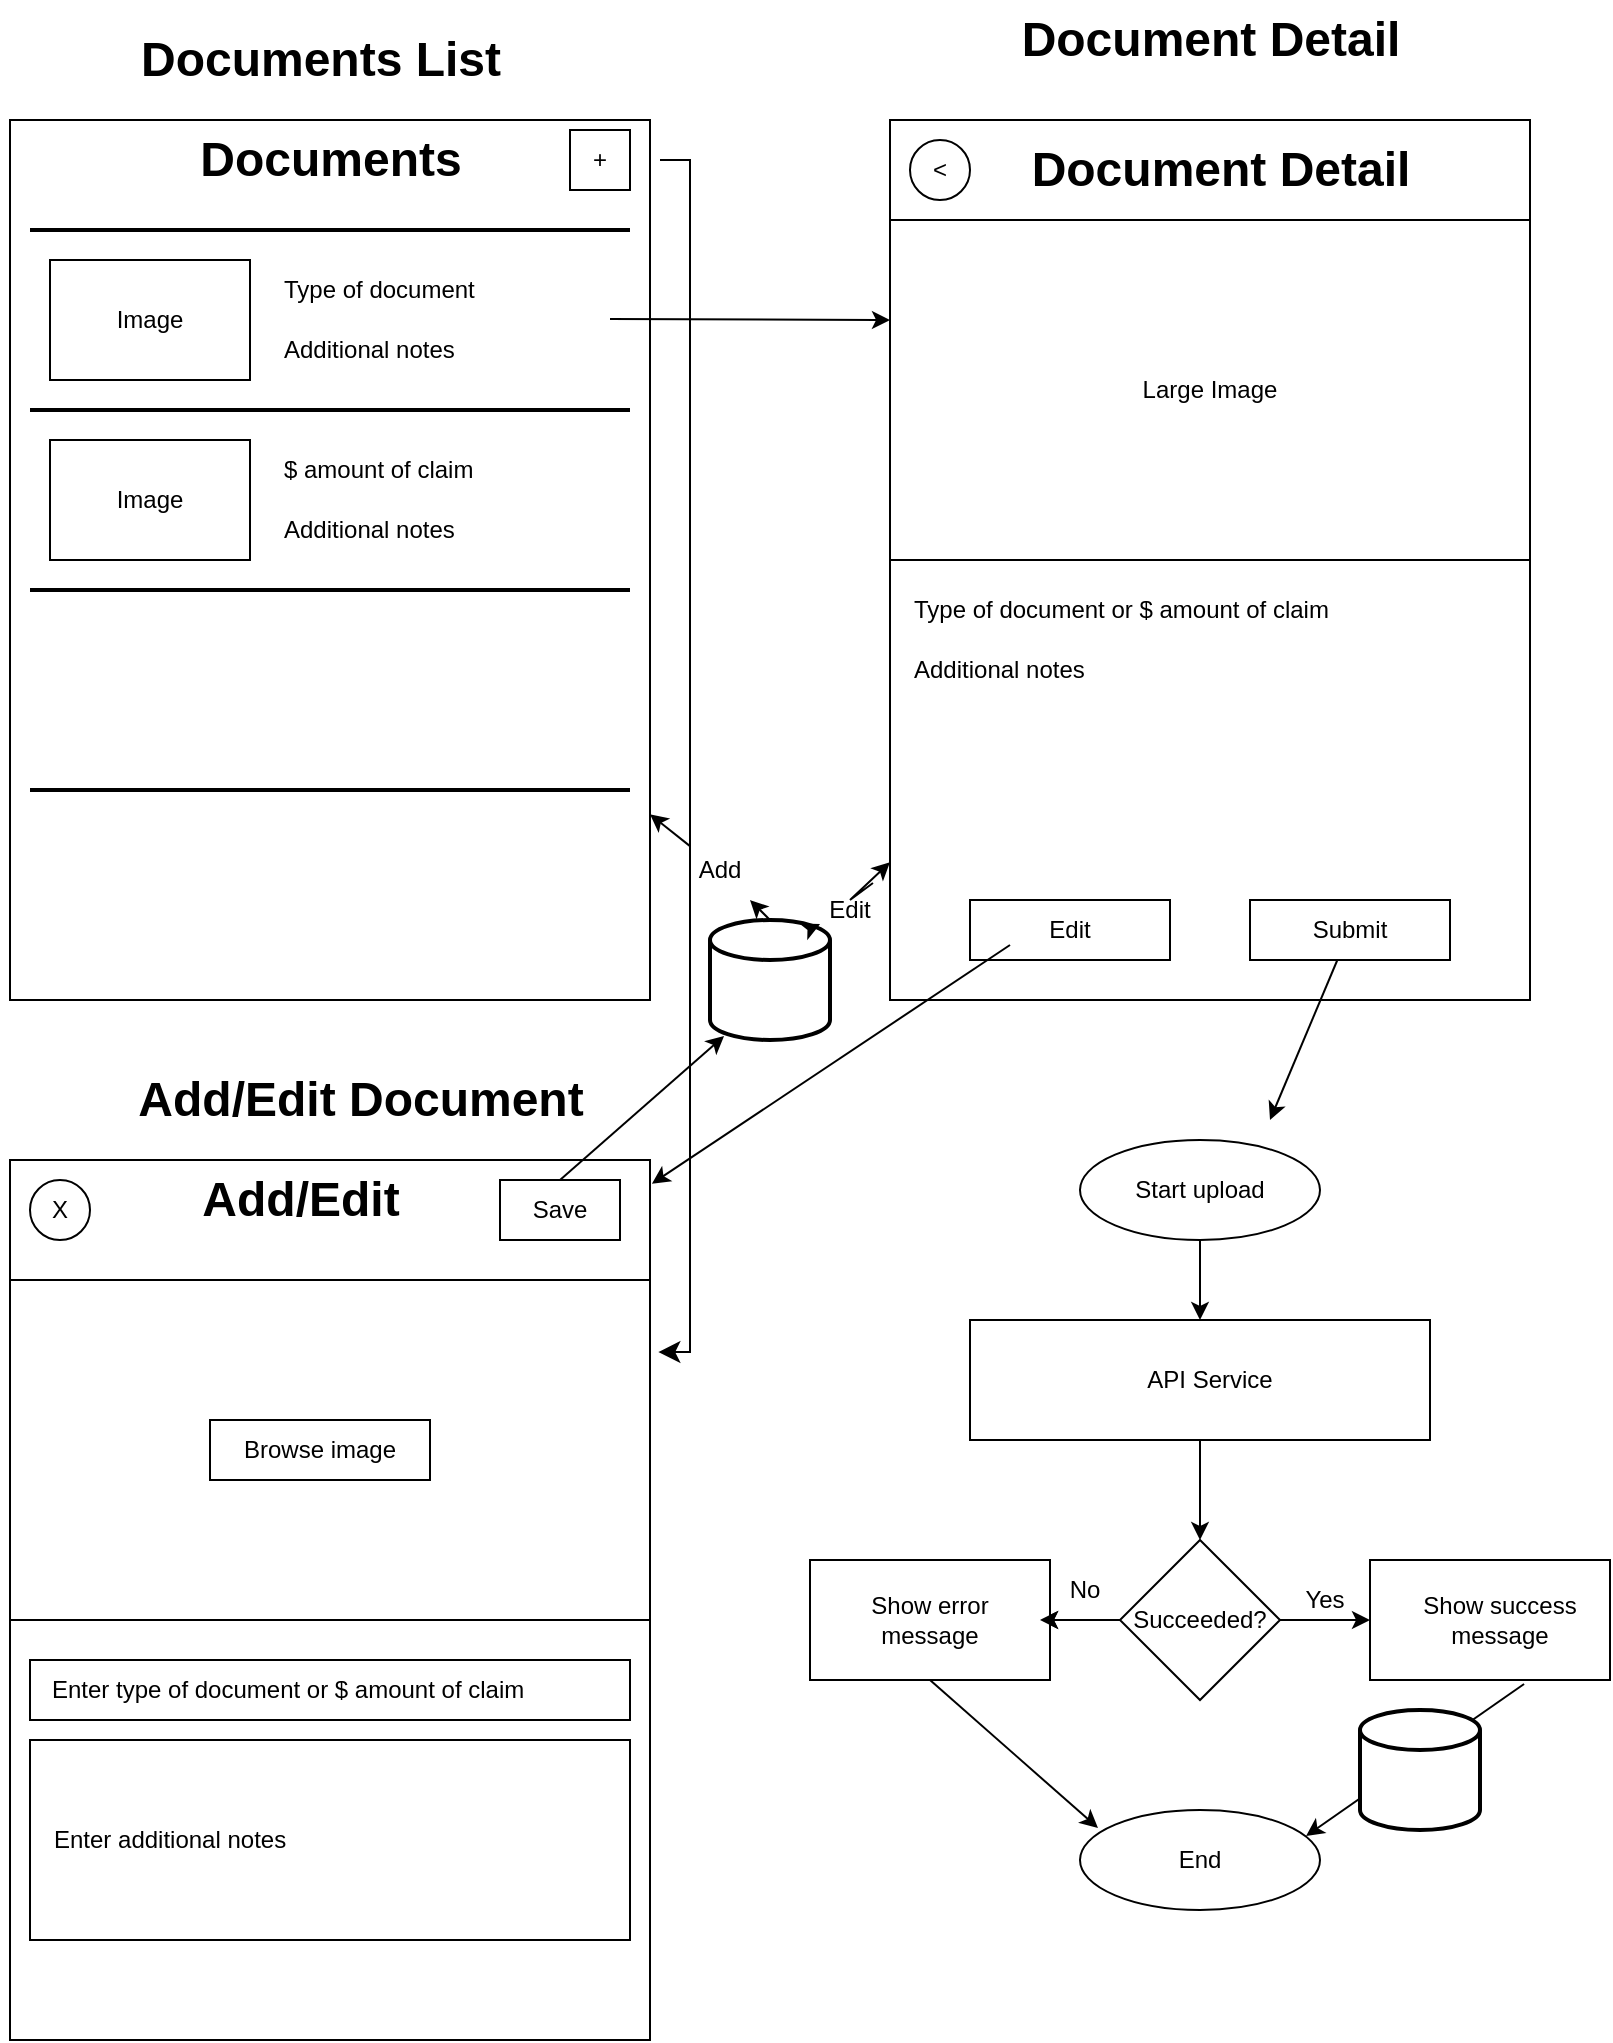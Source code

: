 <mxfile version="21.1.7" type="github">
  <diagram name="Page-1" id="rwWXIa1V0GOEBrqRVaI-">
    <mxGraphModel dx="2714" dy="970" grid="1" gridSize="10" guides="1" tooltips="1" connect="1" arrows="1" fold="1" page="1" pageScale="1" pageWidth="850" pageHeight="1100" math="0" shadow="0">
      <root>
        <mxCell id="0" />
        <mxCell id="1" parent="0" />
        <mxCell id="ceVRnK8p8HnaXM6WS_Wv-2" value="" style="rounded=0;whiteSpace=wrap;html=1;" parent="1" vertex="1">
          <mxGeometry x="40" y="80" width="320" height="440" as="geometry" />
        </mxCell>
        <mxCell id="ceVRnK8p8HnaXM6WS_Wv-3" value="Documents List" style="text;strokeColor=none;fillColor=none;html=1;fontSize=24;fontStyle=1;verticalAlign=middle;align=center;" parent="1" vertex="1">
          <mxGeometry x="150" y="30" width="90" height="40" as="geometry" />
        </mxCell>
        <mxCell id="ceVRnK8p8HnaXM6WS_Wv-4" value="Documents" style="text;strokeColor=none;fillColor=none;html=1;fontSize=24;fontStyle=1;verticalAlign=middle;align=center;" parent="1" vertex="1">
          <mxGeometry x="150" y="80" width="100" height="40" as="geometry" />
        </mxCell>
        <mxCell id="ceVRnK8p8HnaXM6WS_Wv-5" value="" style="verticalLabelPosition=bottom;verticalAlign=top;html=1;shape=mxgraph.basic.rect;fillColor2=none;strokeWidth=1;size=5;indent=5;" parent="1" vertex="1">
          <mxGeometry x="320" y="85" width="30" height="30" as="geometry" />
        </mxCell>
        <mxCell id="ceVRnK8p8HnaXM6WS_Wv-6" value="+" style="text;strokeColor=none;align=center;fillColor=none;html=1;verticalAlign=middle;whiteSpace=wrap;rounded=0;" parent="1" vertex="1">
          <mxGeometry x="305" y="85" width="60" height="30" as="geometry" />
        </mxCell>
        <mxCell id="ceVRnK8p8HnaXM6WS_Wv-7" value="" style="rounded=0;whiteSpace=wrap;html=1;" parent="1" vertex="1">
          <mxGeometry x="60" y="150" width="100" height="60" as="geometry" />
        </mxCell>
        <mxCell id="ceVRnK8p8HnaXM6WS_Wv-11" value="Image" style="text;strokeColor=none;align=center;fillColor=none;html=1;verticalAlign=middle;whiteSpace=wrap;rounded=0;" parent="1" vertex="1">
          <mxGeometry x="80" y="165" width="60" height="30" as="geometry" />
        </mxCell>
        <mxCell id="ceVRnK8p8HnaXM6WS_Wv-12" value="Type of document" style="text;strokeColor=none;align=left;fillColor=none;html=1;verticalAlign=middle;whiteSpace=wrap;rounded=0;" parent="1" vertex="1">
          <mxGeometry x="175" y="150" width="130" height="30" as="geometry" />
        </mxCell>
        <mxCell id="ceVRnK8p8HnaXM6WS_Wv-13" value="Additional notes" style="text;strokeColor=none;align=left;fillColor=none;html=1;verticalAlign=middle;whiteSpace=wrap;rounded=0;" parent="1" vertex="1">
          <mxGeometry x="175" y="180" width="110" height="30" as="geometry" />
        </mxCell>
        <mxCell id="ceVRnK8p8HnaXM6WS_Wv-14" value="" style="line;strokeWidth=2;html=1;" parent="1" vertex="1">
          <mxGeometry x="50" y="130" width="300" height="10" as="geometry" />
        </mxCell>
        <mxCell id="ceVRnK8p8HnaXM6WS_Wv-15" value="" style="line;strokeWidth=2;html=1;" parent="1" vertex="1">
          <mxGeometry x="50" y="220" width="300" height="10" as="geometry" />
        </mxCell>
        <mxCell id="ceVRnK8p8HnaXM6WS_Wv-16" value="" style="rounded=0;whiteSpace=wrap;html=1;" parent="1" vertex="1">
          <mxGeometry x="60" y="240" width="100" height="60" as="geometry" />
        </mxCell>
        <mxCell id="ceVRnK8p8HnaXM6WS_Wv-18" value="$ amount of claim&lt;br&gt;" style="text;strokeColor=none;align=left;fillColor=none;html=1;verticalAlign=middle;whiteSpace=wrap;rounded=0;" parent="1" vertex="1">
          <mxGeometry x="175" y="240" width="165" height="30" as="geometry" />
        </mxCell>
        <mxCell id="ceVRnK8p8HnaXM6WS_Wv-19" value="Additional notes" style="text;strokeColor=none;align=left;fillColor=none;html=1;verticalAlign=middle;whiteSpace=wrap;rounded=0;" parent="1" vertex="1">
          <mxGeometry x="175" y="270" width="110" height="30" as="geometry" />
        </mxCell>
        <mxCell id="ceVRnK8p8HnaXM6WS_Wv-20" value="" style="line;strokeWidth=2;html=1;" parent="1" vertex="1">
          <mxGeometry x="50" y="310" width="300" height="10" as="geometry" />
        </mxCell>
        <mxCell id="ceVRnK8p8HnaXM6WS_Wv-21" value="" style="line;strokeWidth=2;html=1;" parent="1" vertex="1">
          <mxGeometry x="50" y="410" width="300" height="10" as="geometry" />
        </mxCell>
        <mxCell id="ceVRnK8p8HnaXM6WS_Wv-22" value="Image" style="text;strokeColor=none;align=center;fillColor=none;html=1;verticalAlign=middle;whiteSpace=wrap;rounded=0;" parent="1" vertex="1">
          <mxGeometry x="80" y="255" width="60" height="30" as="geometry" />
        </mxCell>
        <mxCell id="ceVRnK8p8HnaXM6WS_Wv-23" value="" style="rounded=0;whiteSpace=wrap;html=1;" parent="1" vertex="1">
          <mxGeometry x="480" y="80" width="320" height="440" as="geometry" />
        </mxCell>
        <mxCell id="ceVRnK8p8HnaXM6WS_Wv-26" value="Document Detail" style="text;strokeColor=none;fillColor=none;html=1;fontSize=24;fontStyle=1;verticalAlign=middle;align=center;" parent="1" vertex="1">
          <mxGeometry x="505" y="20" width="270" height="40" as="geometry" />
        </mxCell>
        <mxCell id="ceVRnK8p8HnaXM6WS_Wv-27" value="Document Detail" style="text;strokeColor=none;fillColor=none;html=1;fontSize=24;fontStyle=1;verticalAlign=middle;align=center;" parent="1" vertex="1">
          <mxGeometry x="510" y="85" width="270" height="40" as="geometry" />
        </mxCell>
        <mxCell id="ceVRnK8p8HnaXM6WS_Wv-32" value="" style="endArrow=classic;html=1;rounded=0;" parent="1" edge="1">
          <mxGeometry relative="1" as="geometry">
            <mxPoint x="340" y="179.5" as="sourcePoint" />
            <mxPoint x="480" y="180" as="targetPoint" />
          </mxGeometry>
        </mxCell>
        <mxCell id="ceVRnK8p8HnaXM6WS_Wv-34" value="" style="verticalLabelPosition=bottom;verticalAlign=top;html=1;shape=mxgraph.basic.rect;fillColor2=none;strokeWidth=1;size=20;indent=5;" parent="1" vertex="1">
          <mxGeometry x="480" y="130" width="320" height="170" as="geometry" />
        </mxCell>
        <mxCell id="ceVRnK8p8HnaXM6WS_Wv-35" value="Large Image" style="text;strokeColor=none;align=center;fillColor=none;html=1;verticalAlign=middle;whiteSpace=wrap;rounded=0;" parent="1" vertex="1">
          <mxGeometry x="545" y="200" width="190" height="30" as="geometry" />
        </mxCell>
        <mxCell id="ceVRnK8p8HnaXM6WS_Wv-36" value="Type of document or $ amount of claim" style="text;strokeColor=none;align=left;fillColor=none;html=1;verticalAlign=middle;whiteSpace=wrap;rounded=0;" parent="1" vertex="1">
          <mxGeometry x="490" y="310" width="290" height="30" as="geometry" />
        </mxCell>
        <mxCell id="ceVRnK8p8HnaXM6WS_Wv-37" value="Additional notes" style="text;strokeColor=none;align=left;fillColor=none;html=1;verticalAlign=middle;whiteSpace=wrap;rounded=0;" parent="1" vertex="1">
          <mxGeometry x="490" y="340" width="110" height="30" as="geometry" />
        </mxCell>
        <mxCell id="ceVRnK8p8HnaXM6WS_Wv-38" value="" style="rounded=0;whiteSpace=wrap;html=1;" parent="1" vertex="1">
          <mxGeometry x="520" y="470" width="100" height="30" as="geometry" />
        </mxCell>
        <mxCell id="ceVRnK8p8HnaXM6WS_Wv-39" value="Edit" style="text;strokeColor=none;align=center;fillColor=none;html=1;verticalAlign=middle;whiteSpace=wrap;rounded=0;" parent="1" vertex="1">
          <mxGeometry x="540" y="470" width="60" height="30" as="geometry" />
        </mxCell>
        <mxCell id="ceVRnK8p8HnaXM6WS_Wv-40" value="" style="rounded=0;whiteSpace=wrap;html=1;" parent="1" vertex="1">
          <mxGeometry x="660" y="470" width="100" height="30" as="geometry" />
        </mxCell>
        <mxCell id="ceVRnK8p8HnaXM6WS_Wv-41" value="Submit" style="text;strokeColor=none;align=center;fillColor=none;html=1;verticalAlign=middle;whiteSpace=wrap;rounded=0;" parent="1" vertex="1">
          <mxGeometry x="680" y="470" width="60" height="30" as="geometry" />
        </mxCell>
        <mxCell id="ceVRnK8p8HnaXM6WS_Wv-42" value="" style="rounded=0;whiteSpace=wrap;html=1;" parent="1" vertex="1">
          <mxGeometry x="40" y="600" width="320" height="440" as="geometry" />
        </mxCell>
        <mxCell id="ceVRnK8p8HnaXM6WS_Wv-44" value="Add/Edit Document" style="text;strokeColor=none;fillColor=none;html=1;fontSize=24;fontStyle=1;verticalAlign=middle;align=center;" parent="1" vertex="1">
          <mxGeometry x="170" y="550" width="90" height="40" as="geometry" />
        </mxCell>
        <mxCell id="ceVRnK8p8HnaXM6WS_Wv-47" value="" style="endArrow=classic;html=1;rounded=0;entryX=1.003;entryY=0.027;entryDx=0;entryDy=0;entryPerimeter=0;exitX=0;exitY=0.75;exitDx=0;exitDy=0;" parent="1" source="ceVRnK8p8HnaXM6WS_Wv-39" target="ceVRnK8p8HnaXM6WS_Wv-42" edge="1">
          <mxGeometry relative="1" as="geometry">
            <mxPoint x="370" y="280" as="sourcePoint" />
            <mxPoint x="470" y="280" as="targetPoint" />
            <Array as="points" />
          </mxGeometry>
        </mxCell>
        <mxCell id="ceVRnK8p8HnaXM6WS_Wv-49" value="" style="ellipse;whiteSpace=wrap;html=1;aspect=fixed;" parent="1" vertex="1">
          <mxGeometry x="50" y="610" width="30" height="30" as="geometry" />
        </mxCell>
        <mxCell id="ceVRnK8p8HnaXM6WS_Wv-52" value="Add/Edit&lt;br&gt;" style="text;strokeColor=none;fillColor=none;html=1;fontSize=24;fontStyle=1;verticalAlign=middle;align=center;" parent="1" vertex="1">
          <mxGeometry x="140" y="600" width="90" height="40" as="geometry" />
        </mxCell>
        <mxCell id="ceVRnK8p8HnaXM6WS_Wv-53" value="" style="rounded=0;whiteSpace=wrap;html=1;" parent="1" vertex="1">
          <mxGeometry x="285" y="610" width="60" height="30" as="geometry" />
        </mxCell>
        <mxCell id="ceVRnK8p8HnaXM6WS_Wv-54" value="Save" style="text;strokeColor=none;align=center;fillColor=none;html=1;verticalAlign=middle;whiteSpace=wrap;rounded=0;" parent="1" vertex="1">
          <mxGeometry x="285" y="610" width="60" height="30" as="geometry" />
        </mxCell>
        <mxCell id="ceVRnK8p8HnaXM6WS_Wv-55" value="" style="verticalLabelPosition=bottom;verticalAlign=top;html=1;shape=mxgraph.basic.rect;fillColor2=none;strokeWidth=1;size=20;indent=5;" parent="1" vertex="1">
          <mxGeometry x="40" y="660" width="320" height="170" as="geometry" />
        </mxCell>
        <mxCell id="ceVRnK8p8HnaXM6WS_Wv-56" value="Browse Image" style="text;strokeColor=none;align=center;fillColor=none;html=1;verticalAlign=middle;whiteSpace=wrap;rounded=0;" parent="1" vertex="1">
          <mxGeometry x="105" y="730" width="190" height="30" as="geometry" />
        </mxCell>
        <mxCell id="ceVRnK8p8HnaXM6WS_Wv-58" value="" style="rounded=0;whiteSpace=wrap;html=1;" parent="1" vertex="1">
          <mxGeometry x="50" y="850" width="300" height="30" as="geometry" />
        </mxCell>
        <mxCell id="ceVRnK8p8HnaXM6WS_Wv-59" value="Enter type of document or $ amount of claim" style="text;strokeColor=none;align=left;fillColor=none;html=1;verticalAlign=middle;whiteSpace=wrap;rounded=0;" parent="1" vertex="1">
          <mxGeometry x="59" y="850" width="290" height="30" as="geometry" />
        </mxCell>
        <mxCell id="ceVRnK8p8HnaXM6WS_Wv-60" value="Enter type of document or $ amount of claim" style="text;strokeColor=none;align=left;fillColor=none;html=1;verticalAlign=middle;whiteSpace=wrap;rounded=0;" parent="1" vertex="1">
          <mxGeometry x="50" y="890" width="290" height="80" as="geometry" />
        </mxCell>
        <mxCell id="ceVRnK8p8HnaXM6WS_Wv-62" value="" style="rounded=0;whiteSpace=wrap;html=1;" parent="1" vertex="1">
          <mxGeometry x="50" y="890" width="300" height="100" as="geometry" />
        </mxCell>
        <mxCell id="ceVRnK8p8HnaXM6WS_Wv-63" value="Enter additional notes&lt;br&gt;" style="text;strokeColor=none;align=left;fillColor=none;html=1;verticalAlign=middle;whiteSpace=wrap;rounded=0;" parent="1" vertex="1">
          <mxGeometry x="60" y="925" width="290" height="30" as="geometry" />
        </mxCell>
        <mxCell id="ceVRnK8p8HnaXM6WS_Wv-64" value="X" style="text;strokeColor=none;align=center;fillColor=none;html=1;verticalAlign=middle;whiteSpace=wrap;rounded=0;" parent="1" vertex="1">
          <mxGeometry x="35" y="610" width="60" height="30" as="geometry" />
        </mxCell>
        <mxCell id="ceVRnK8p8HnaXM6WS_Wv-65" value="" style="endArrow=classic;html=1;rounded=0;exitX=0.883;exitY=0.05;exitDx=0;exitDy=0;exitPerimeter=0;" parent="1" source="FwdonJgzTYgUH80v2TEw-29" target="ceVRnK8p8HnaXM6WS_Wv-23" edge="1">
          <mxGeometry width="50" height="50" relative="1" as="geometry">
            <mxPoint x="460" y="460" as="sourcePoint" />
            <mxPoint x="450" y="550" as="targetPoint" />
            <Array as="points">
              <mxPoint x="460" y="470" />
            </Array>
          </mxGeometry>
        </mxCell>
        <mxCell id="ceVRnK8p8HnaXM6WS_Wv-66" value="" style="strokeWidth=2;html=1;shape=mxgraph.flowchart.database;whiteSpace=wrap;" parent="1" vertex="1">
          <mxGeometry x="390" y="480" width="60" height="60" as="geometry" />
        </mxCell>
        <mxCell id="ceVRnK8p8HnaXM6WS_Wv-67" value="" style="rounded=0;whiteSpace=wrap;html=1;" parent="1" vertex="1">
          <mxGeometry x="140" y="730" width="110" height="30" as="geometry" />
        </mxCell>
        <mxCell id="ceVRnK8p8HnaXM6WS_Wv-68" value="Browse image" style="text;strokeColor=none;align=center;fillColor=none;html=1;verticalAlign=middle;whiteSpace=wrap;rounded=0;" parent="1" vertex="1">
          <mxGeometry x="155" y="730" width="80" height="30" as="geometry" />
        </mxCell>
        <mxCell id="ceVRnK8p8HnaXM6WS_Wv-71" value="" style="ellipse;whiteSpace=wrap;html=1;" parent="1" vertex="1">
          <mxGeometry x="575" y="590" width="120" height="50" as="geometry" />
        </mxCell>
        <mxCell id="ceVRnK8p8HnaXM6WS_Wv-72" value="Start upload&lt;br&gt;" style="text;strokeColor=none;align=center;fillColor=none;html=1;verticalAlign=middle;whiteSpace=wrap;rounded=0;" parent="1" vertex="1">
          <mxGeometry x="595" y="600" width="80" height="30" as="geometry" />
        </mxCell>
        <mxCell id="ceVRnK8p8HnaXM6WS_Wv-73" value="" style="rounded=0;whiteSpace=wrap;html=1;" parent="1" vertex="1">
          <mxGeometry x="520" y="680" width="230" height="60" as="geometry" />
        </mxCell>
        <mxCell id="FwdonJgzTYgUH80v2TEw-7" value="" style="edgeStyle=orthogonalEdgeStyle;rounded=0;orthogonalLoop=1;jettySize=auto;html=1;" edge="1" parent="1" source="ceVRnK8p8HnaXM6WS_Wv-74" target="ceVRnK8p8HnaXM6WS_Wv-84">
          <mxGeometry relative="1" as="geometry" />
        </mxCell>
        <mxCell id="ceVRnK8p8HnaXM6WS_Wv-74" value="" style="rhombus;whiteSpace=wrap;html=1;" parent="1" vertex="1">
          <mxGeometry x="595" y="790" width="80" height="80" as="geometry" />
        </mxCell>
        <mxCell id="ceVRnK8p8HnaXM6WS_Wv-75" value="" style="edgeStyle=elbowEdgeStyle;elbow=horizontal;endArrow=classic;html=1;curved=0;rounded=0;endSize=8;startSize=8;entryX=1.013;entryY=0.212;entryDx=0;entryDy=0;entryPerimeter=0;" parent="1" source="ceVRnK8p8HnaXM6WS_Wv-6" target="ceVRnK8p8HnaXM6WS_Wv-55" edge="1">
          <mxGeometry width="50" height="50" relative="1" as="geometry">
            <mxPoint x="420" y="330" as="sourcePoint" />
            <mxPoint x="450" y="500" as="targetPoint" />
            <Array as="points">
              <mxPoint x="380" y="300" />
            </Array>
          </mxGeometry>
        </mxCell>
        <mxCell id="ceVRnK8p8HnaXM6WS_Wv-78" value="" style="ellipse;whiteSpace=wrap;html=1;" parent="1" vertex="1">
          <mxGeometry x="575" y="925" width="120" height="50" as="geometry" />
        </mxCell>
        <mxCell id="ceVRnK8p8HnaXM6WS_Wv-79" value="End" style="text;strokeColor=none;align=center;fillColor=none;html=1;verticalAlign=middle;whiteSpace=wrap;rounded=0;" parent="1" vertex="1">
          <mxGeometry x="595" y="935" width="80" height="30" as="geometry" />
        </mxCell>
        <mxCell id="ceVRnK8p8HnaXM6WS_Wv-81" value="" style="rounded=0;whiteSpace=wrap;html=1;" parent="1" vertex="1">
          <mxGeometry x="720" y="800" width="120" height="60" as="geometry" />
        </mxCell>
        <mxCell id="ceVRnK8p8HnaXM6WS_Wv-82" value="" style="rounded=0;whiteSpace=wrap;html=1;" parent="1" vertex="1">
          <mxGeometry x="440" y="800" width="120" height="60" as="geometry" />
        </mxCell>
        <mxCell id="ceVRnK8p8HnaXM6WS_Wv-83" value="API Service&lt;br&gt;" style="text;strokeColor=none;align=center;fillColor=none;html=1;verticalAlign=middle;whiteSpace=wrap;rounded=0;" parent="1" vertex="1">
          <mxGeometry x="590" y="695" width="100" height="30" as="geometry" />
        </mxCell>
        <mxCell id="ceVRnK8p8HnaXM6WS_Wv-84" value="Show error message" style="text;strokeColor=none;align=center;fillColor=none;html=1;verticalAlign=middle;whiteSpace=wrap;rounded=0;" parent="1" vertex="1">
          <mxGeometry x="445" y="817.5" width="110" height="25" as="geometry" />
        </mxCell>
        <mxCell id="ceVRnK8p8HnaXM6WS_Wv-85" value="Show success message" style="text;strokeColor=none;align=center;fillColor=none;html=1;verticalAlign=middle;whiteSpace=wrap;rounded=0;" parent="1" vertex="1">
          <mxGeometry x="730" y="815" width="110" height="30" as="geometry" />
        </mxCell>
        <mxCell id="ceVRnK8p8HnaXM6WS_Wv-87" value="" style="endArrow=classic;html=1;rounded=0;" parent="1" source="ceVRnK8p8HnaXM6WS_Wv-41" edge="1">
          <mxGeometry width="50" height="50" relative="1" as="geometry">
            <mxPoint x="400" y="810" as="sourcePoint" />
            <mxPoint x="670" y="580" as="targetPoint" />
          </mxGeometry>
        </mxCell>
        <mxCell id="FwdonJgzTYgUH80v2TEw-3" value="" style="endArrow=classic;html=1;rounded=0;exitX=0.5;exitY=1;exitDx=0;exitDy=0;entryX=0.5;entryY=0;entryDx=0;entryDy=0;" edge="1" parent="1" source="ceVRnK8p8HnaXM6WS_Wv-71" target="ceVRnK8p8HnaXM6WS_Wv-73">
          <mxGeometry width="50" height="50" relative="1" as="geometry">
            <mxPoint x="400" y="690" as="sourcePoint" />
            <mxPoint x="450" y="640" as="targetPoint" />
          </mxGeometry>
        </mxCell>
        <mxCell id="FwdonJgzTYgUH80v2TEw-4" value="" style="endArrow=classic;html=1;rounded=0;entryX=0.5;entryY=0;entryDx=0;entryDy=0;exitX=0.5;exitY=1;exitDx=0;exitDy=0;" edge="1" parent="1" source="ceVRnK8p8HnaXM6WS_Wv-73" target="ceVRnK8p8HnaXM6WS_Wv-74">
          <mxGeometry width="50" height="50" relative="1" as="geometry">
            <mxPoint x="420" y="760" as="sourcePoint" />
            <mxPoint x="470" y="710" as="targetPoint" />
          </mxGeometry>
        </mxCell>
        <mxCell id="FwdonJgzTYgUH80v2TEw-5" value="" style="endArrow=classic;html=1;rounded=0;entryX=0;entryY=0.5;entryDx=0;entryDy=0;exitX=1;exitY=0.5;exitDx=0;exitDy=0;" edge="1" parent="1" source="ceVRnK8p8HnaXM6WS_Wv-74" target="ceVRnK8p8HnaXM6WS_Wv-81">
          <mxGeometry width="50" height="50" relative="1" as="geometry">
            <mxPoint x="400" y="690" as="sourcePoint" />
            <mxPoint x="450" y="640" as="targetPoint" />
          </mxGeometry>
        </mxCell>
        <mxCell id="FwdonJgzTYgUH80v2TEw-9" value="" style="endArrow=classic;html=1;rounded=0;entryX=0.075;entryY=0.18;entryDx=0;entryDy=0;entryPerimeter=0;exitX=0.5;exitY=1;exitDx=0;exitDy=0;" edge="1" parent="1" source="ceVRnK8p8HnaXM6WS_Wv-82" target="ceVRnK8p8HnaXM6WS_Wv-78">
          <mxGeometry width="50" height="50" relative="1" as="geometry">
            <mxPoint x="400" y="690" as="sourcePoint" />
            <mxPoint x="450" y="640" as="targetPoint" />
          </mxGeometry>
        </mxCell>
        <mxCell id="FwdonJgzTYgUH80v2TEw-10" value="" style="endArrow=classic;html=1;rounded=0;entryX=0.942;entryY=0.26;entryDx=0;entryDy=0;entryPerimeter=0;exitX=0.642;exitY=1.033;exitDx=0;exitDy=0;exitPerimeter=0;" edge="1" parent="1" source="ceVRnK8p8HnaXM6WS_Wv-81" target="ceVRnK8p8HnaXM6WS_Wv-78">
          <mxGeometry width="50" height="50" relative="1" as="geometry">
            <mxPoint x="400" y="690" as="sourcePoint" />
            <mxPoint x="450" y="640" as="targetPoint" />
          </mxGeometry>
        </mxCell>
        <mxCell id="FwdonJgzTYgUH80v2TEw-11" value="" style="strokeWidth=2;html=1;shape=mxgraph.flowchart.database;whiteSpace=wrap;" vertex="1" parent="1">
          <mxGeometry x="715" y="875" width="60" height="60" as="geometry" />
        </mxCell>
        <mxCell id="FwdonJgzTYgUH80v2TEw-12" value="Succeeded?" style="text;strokeColor=none;align=center;fillColor=none;html=1;verticalAlign=middle;whiteSpace=wrap;rounded=0;" vertex="1" parent="1">
          <mxGeometry x="595" y="815" width="80" height="30" as="geometry" />
        </mxCell>
        <mxCell id="FwdonJgzTYgUH80v2TEw-13" value="Yes&lt;br&gt;" style="text;strokeColor=none;align=center;fillColor=none;html=1;verticalAlign=middle;whiteSpace=wrap;rounded=0;" vertex="1" parent="1">
          <mxGeometry x="675" y="805" width="45" height="30" as="geometry" />
        </mxCell>
        <mxCell id="FwdonJgzTYgUH80v2TEw-15" value="No&lt;br&gt;" style="text;strokeColor=none;align=center;fillColor=none;html=1;verticalAlign=middle;whiteSpace=wrap;rounded=0;" vertex="1" parent="1">
          <mxGeometry x="555" y="800" width="45" height="30" as="geometry" />
        </mxCell>
        <mxCell id="FwdonJgzTYgUH80v2TEw-16" style="edgeStyle=orthogonalEdgeStyle;rounded=0;orthogonalLoop=1;jettySize=auto;html=1;exitX=0.5;exitY=1;exitDx=0;exitDy=0;entryX=0;entryY=1;entryDx=0;entryDy=0;" edge="1" parent="1" source="FwdonJgzTYgUH80v2TEw-15" target="FwdonJgzTYgUH80v2TEw-15">
          <mxGeometry relative="1" as="geometry" />
        </mxCell>
        <mxCell id="FwdonJgzTYgUH80v2TEw-19" value="" style="ellipse;whiteSpace=wrap;html=1;aspect=fixed;" vertex="1" parent="1">
          <mxGeometry x="490" y="90" width="30" height="30" as="geometry" />
        </mxCell>
        <mxCell id="FwdonJgzTYgUH80v2TEw-20" value="&amp;lt;" style="text;strokeColor=none;align=center;fillColor=none;html=1;verticalAlign=middle;whiteSpace=wrap;rounded=0;" vertex="1" parent="1">
          <mxGeometry x="475" y="90" width="60" height="30" as="geometry" />
        </mxCell>
        <mxCell id="FwdonJgzTYgUH80v2TEw-23" value="" style="endArrow=classic;html=1;rounded=0;" edge="1" parent="1" source="FwdonJgzTYgUH80v2TEw-25" target="ceVRnK8p8HnaXM6WS_Wv-2">
          <mxGeometry width="50" height="50" relative="1" as="geometry">
            <mxPoint x="420" y="480" as="sourcePoint" />
            <mxPoint x="420" y="370" as="targetPoint" />
          </mxGeometry>
        </mxCell>
        <mxCell id="FwdonJgzTYgUH80v2TEw-26" value="" style="endArrow=classic;html=1;rounded=0;" edge="1" parent="1" target="FwdonJgzTYgUH80v2TEw-25">
          <mxGeometry width="50" height="50" relative="1" as="geometry">
            <mxPoint x="420" y="480" as="sourcePoint" />
            <mxPoint x="360" y="431" as="targetPoint" />
          </mxGeometry>
        </mxCell>
        <mxCell id="FwdonJgzTYgUH80v2TEw-25" value="Add&lt;br&gt;" style="text;strokeColor=none;align=center;fillColor=none;html=1;verticalAlign=middle;whiteSpace=wrap;rounded=0;" vertex="1" parent="1">
          <mxGeometry x="380" y="440" width="30" height="30" as="geometry" />
        </mxCell>
        <mxCell id="FwdonJgzTYgUH80v2TEw-28" value="" style="endArrow=classic;html=1;rounded=0;exitX=0.5;exitY=0;exitDx=0;exitDy=0;entryX=0.117;entryY=0.967;entryDx=0;entryDy=0;entryPerimeter=0;" edge="1" parent="1" source="ceVRnK8p8HnaXM6WS_Wv-54" target="ceVRnK8p8HnaXM6WS_Wv-66">
          <mxGeometry width="50" height="50" relative="1" as="geometry">
            <mxPoint x="400" y="610" as="sourcePoint" />
            <mxPoint x="450" y="560" as="targetPoint" />
          </mxGeometry>
        </mxCell>
        <mxCell id="FwdonJgzTYgUH80v2TEw-30" value="" style="endArrow=classic;html=1;rounded=0;exitX=0.883;exitY=0.05;exitDx=0;exitDy=0;exitPerimeter=0;" edge="1" parent="1" source="ceVRnK8p8HnaXM6WS_Wv-66" target="FwdonJgzTYgUH80v2TEw-29">
          <mxGeometry width="50" height="50" relative="1" as="geometry">
            <mxPoint x="443" y="483" as="sourcePoint" />
            <mxPoint x="480" y="451" as="targetPoint" />
            <Array as="points" />
          </mxGeometry>
        </mxCell>
        <mxCell id="FwdonJgzTYgUH80v2TEw-29" value="Edit&lt;br&gt;" style="text;strokeColor=none;align=center;fillColor=none;html=1;verticalAlign=middle;whiteSpace=wrap;rounded=0;" vertex="1" parent="1">
          <mxGeometry x="445" y="460" width="30" height="30" as="geometry" />
        </mxCell>
      </root>
    </mxGraphModel>
  </diagram>
</mxfile>
